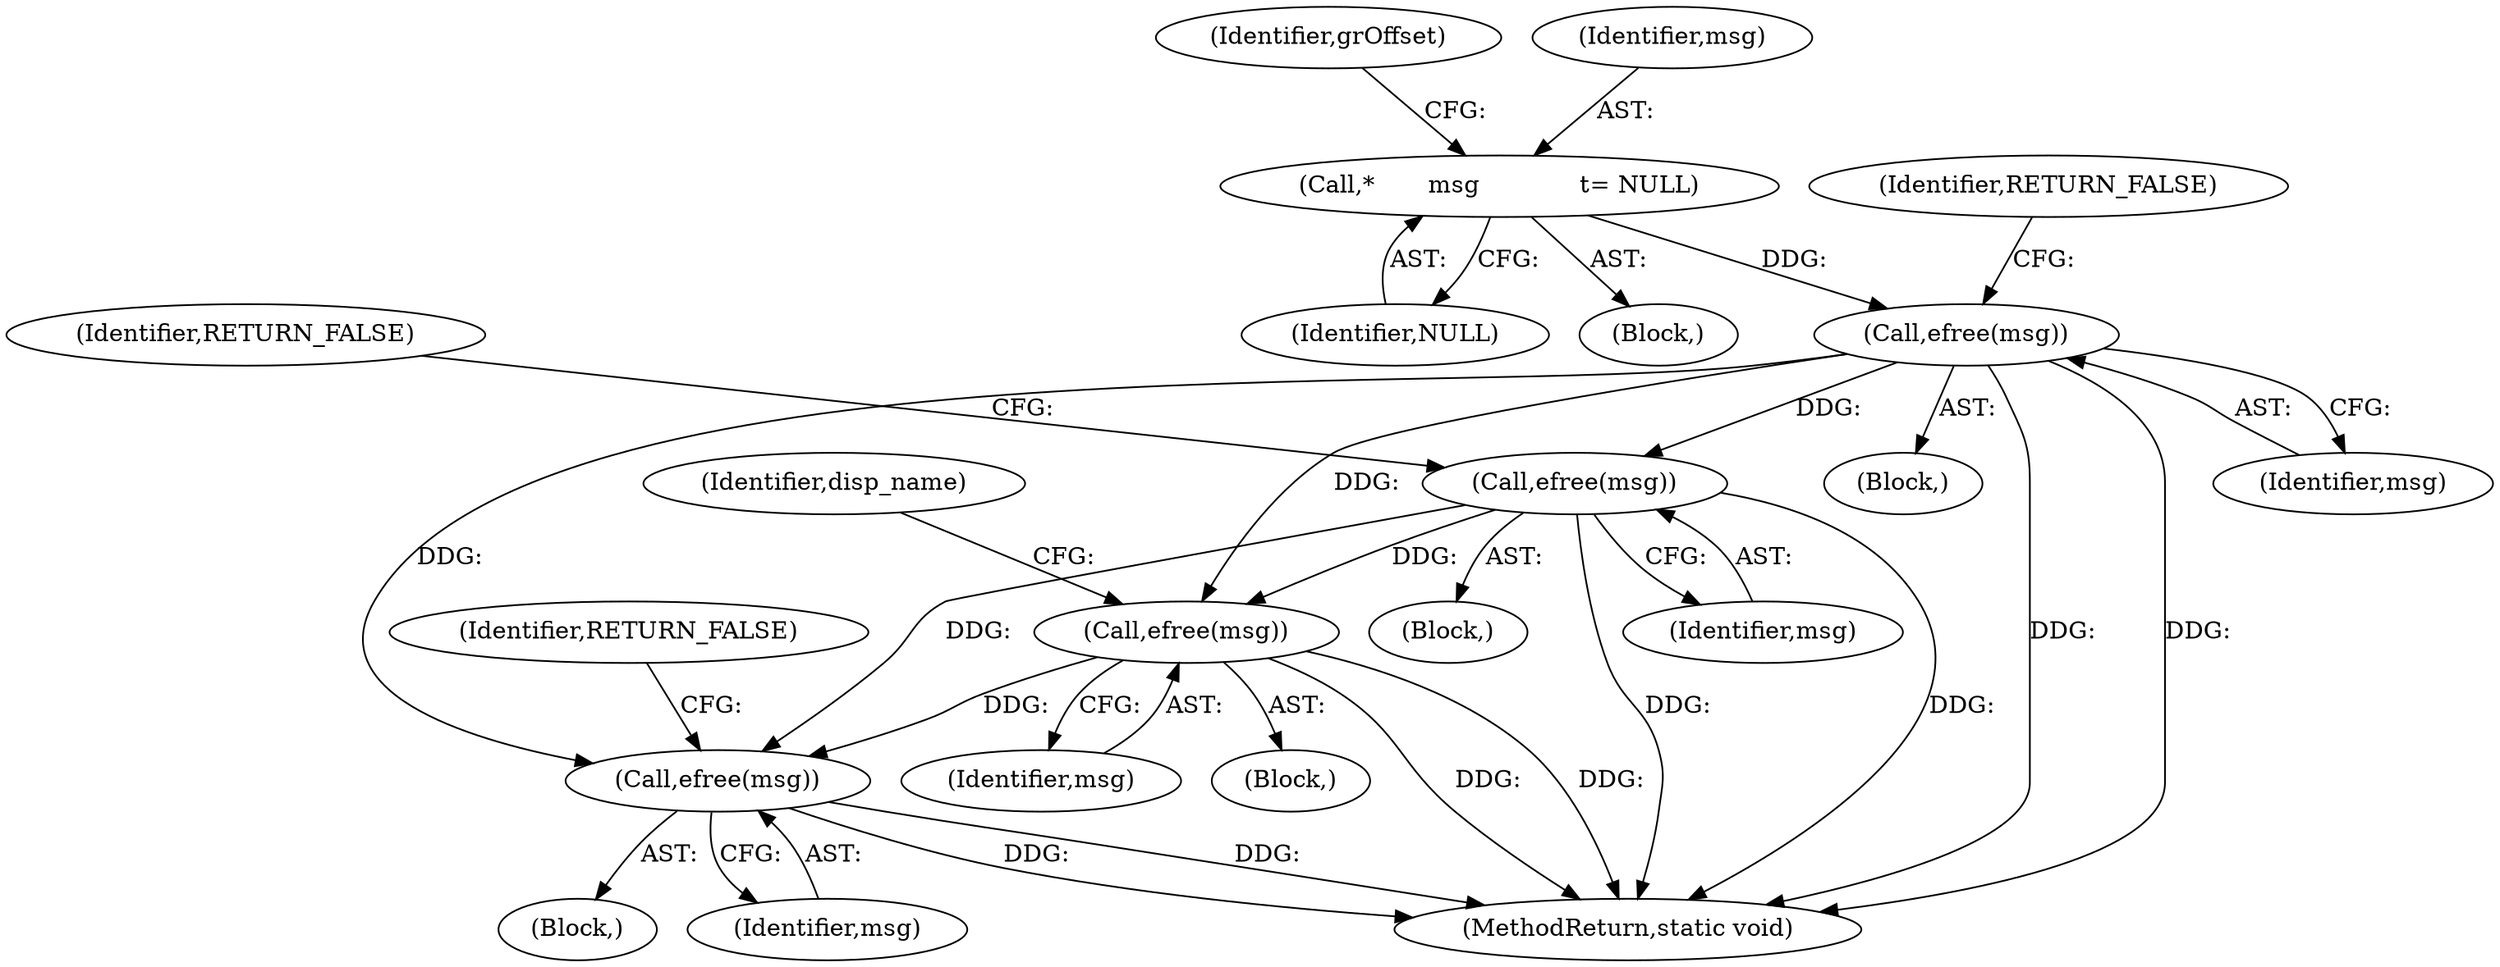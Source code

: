 digraph "0_php-src_97eff7eb57fc2320c267a949cffd622c38712484?w=1_21@API" {
"1000175" [label="(Call,efree(msg))"];
"1000161" [label="(Call,*       msg             \t= NULL)"];
"1000189" [label="(Call,efree(msg))"];
"1000370" [label="(Call,efree(msg))"];
"1000433" [label="(Call,efree(msg))"];
"1000434" [label="(Identifier,msg)"];
"1000168" [label="(Block,)"];
"1000371" [label="(Identifier,msg)"];
"1000189" [label="(Call,efree(msg))"];
"1000190" [label="(Identifier,msg)"];
"1000440" [label="(MethodReturn,static void)"];
"1000175" [label="(Call,efree(msg))"];
"1000182" [label="(Block,)"];
"1000176" [label="(Identifier,msg)"];
"1000163" [label="(Identifier,NULL)"];
"1000373" [label="(Identifier,disp_name)"];
"1000166" [label="(Identifier,grOffset)"];
"1000433" [label="(Call,efree(msg))"];
"1000353" [label="(Block,)"];
"1000162" [label="(Identifier,msg)"];
"1000161" [label="(Call,*       msg             \t= NULL)"];
"1000435" [label="(Identifier,RETURN_FALSE)"];
"1000177" [label="(Identifier,RETURN_FALSE)"];
"1000425" [label="(Block,)"];
"1000370" [label="(Call,efree(msg))"];
"1000191" [label="(Identifier,RETURN_FALSE)"];
"1000111" [label="(Block,)"];
"1000175" -> "1000168"  [label="AST: "];
"1000175" -> "1000176"  [label="CFG: "];
"1000176" -> "1000175"  [label="AST: "];
"1000177" -> "1000175"  [label="CFG: "];
"1000175" -> "1000440"  [label="DDG: "];
"1000175" -> "1000440"  [label="DDG: "];
"1000161" -> "1000175"  [label="DDG: "];
"1000175" -> "1000189"  [label="DDG: "];
"1000175" -> "1000370"  [label="DDG: "];
"1000175" -> "1000433"  [label="DDG: "];
"1000161" -> "1000111"  [label="AST: "];
"1000161" -> "1000163"  [label="CFG: "];
"1000162" -> "1000161"  [label="AST: "];
"1000163" -> "1000161"  [label="AST: "];
"1000166" -> "1000161"  [label="CFG: "];
"1000189" -> "1000182"  [label="AST: "];
"1000189" -> "1000190"  [label="CFG: "];
"1000190" -> "1000189"  [label="AST: "];
"1000191" -> "1000189"  [label="CFG: "];
"1000189" -> "1000440"  [label="DDG: "];
"1000189" -> "1000440"  [label="DDG: "];
"1000189" -> "1000370"  [label="DDG: "];
"1000189" -> "1000433"  [label="DDG: "];
"1000370" -> "1000353"  [label="AST: "];
"1000370" -> "1000371"  [label="CFG: "];
"1000371" -> "1000370"  [label="AST: "];
"1000373" -> "1000370"  [label="CFG: "];
"1000370" -> "1000440"  [label="DDG: "];
"1000370" -> "1000440"  [label="DDG: "];
"1000370" -> "1000433"  [label="DDG: "];
"1000433" -> "1000425"  [label="AST: "];
"1000433" -> "1000434"  [label="CFG: "];
"1000434" -> "1000433"  [label="AST: "];
"1000435" -> "1000433"  [label="CFG: "];
"1000433" -> "1000440"  [label="DDG: "];
"1000433" -> "1000440"  [label="DDG: "];
}

